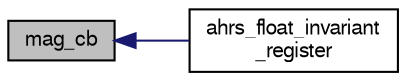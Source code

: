 digraph "mag_cb"
{
  edge [fontname="FreeSans",fontsize="10",labelfontname="FreeSans",labelfontsize="10"];
  node [fontname="FreeSans",fontsize="10",shape=record];
  rankdir="LR";
  Node1 [label="mag_cb",height=0.2,width=0.4,color="black", fillcolor="grey75", style="filled", fontcolor="black"];
  Node1 -> Node2 [dir="back",color="midnightblue",fontsize="10",style="solid",fontname="FreeSans"];
  Node2 [label="ahrs_float_invariant\l_register",height=0.2,width=0.4,color="black", fillcolor="white", style="filled",URL="$ahrs__float__invariant__wrapper_8h.html#af929b6f9cb8695819d29bdacca1f24f0"];
}
